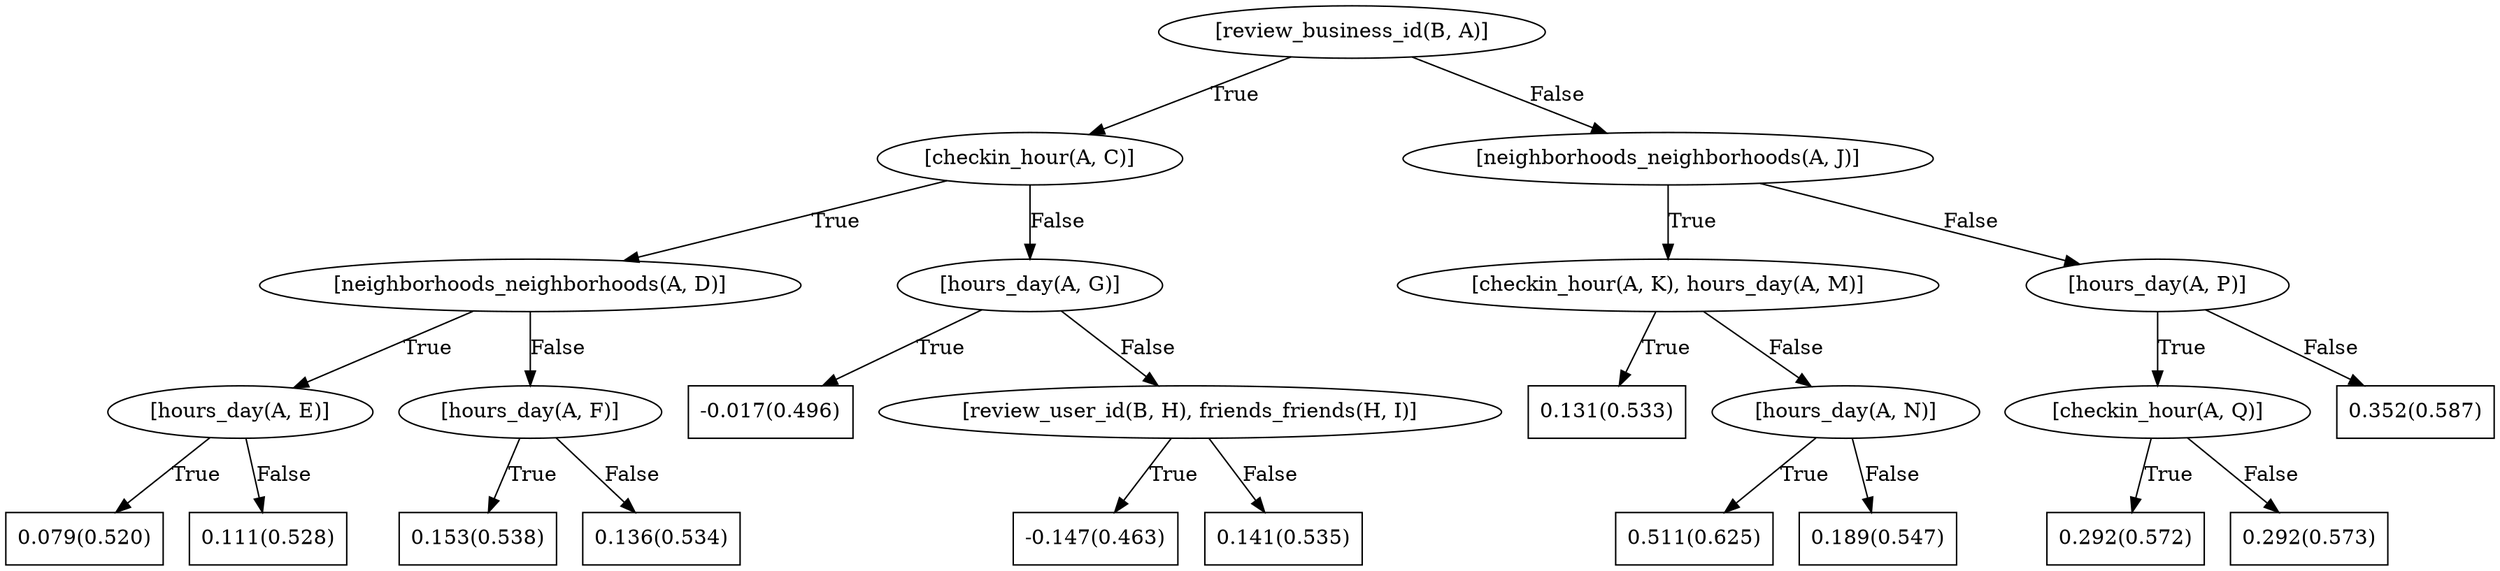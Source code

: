 digraph G{ 
1[label = "[review_business_id(B, A)]"];
1 -> 2[label="True"];
1 -> 3[label="False"];
2[label = "[checkin_hour(A, C)]"];
2 -> 4[label="True"];
2 -> 5[label="False"];
4[label = "[neighborhoods_neighborhoods(A, D)]"];
4 -> 6[label="True"];
4 -> 7[label="False"];
6[label = "[hours_day(A, E)]"];
6 -> 8[label="True"];
6 -> 9[label="False"];
8[shape = box,label = "0.079(0.520)"];
9[shape = box,label = "0.111(0.528)"];
7[label = "[hours_day(A, F)]"];
7 -> 10[label="True"];
7 -> 11[label="False"];
10[shape = box,label = "0.153(0.538)"];
11[shape = box,label = "0.136(0.534)"];
5[label = "[hours_day(A, G)]"];
5 -> 12[label="True"];
5 -> 13[label="False"];
12[shape = box,label = "-0.017(0.496)"];
13[label = "[review_user_id(B, H), friends_friends(H, I)]"];
13 -> 14[label="True"];
13 -> 15[label="False"];
14[shape = box,label = "-0.147(0.463)"];
15[shape = box,label = "0.141(0.535)"];
3[label = "[neighborhoods_neighborhoods(A, J)]"];
3 -> 16[label="True"];
3 -> 17[label="False"];
16[label = "[checkin_hour(A, K), hours_day(A, M)]"];
16 -> 18[label="True"];
16 -> 19[label="False"];
18[shape = box,label = "0.131(0.533)"];
19[label = "[hours_day(A, N)]"];
19 -> 20[label="True"];
19 -> 21[label="False"];
20[shape = box,label = "0.511(0.625)"];
21[shape = box,label = "0.189(0.547)"];
17[label = "[hours_day(A, P)]"];
17 -> 22[label="True"];
17 -> 23[label="False"];
22[label = "[checkin_hour(A, Q)]"];
22 -> 24[label="True"];
22 -> 25[label="False"];
24[shape = box,label = "0.292(0.572)"];
25[shape = box,label = "0.292(0.573)"];
23[shape = box,label = "0.352(0.587)"];
}
